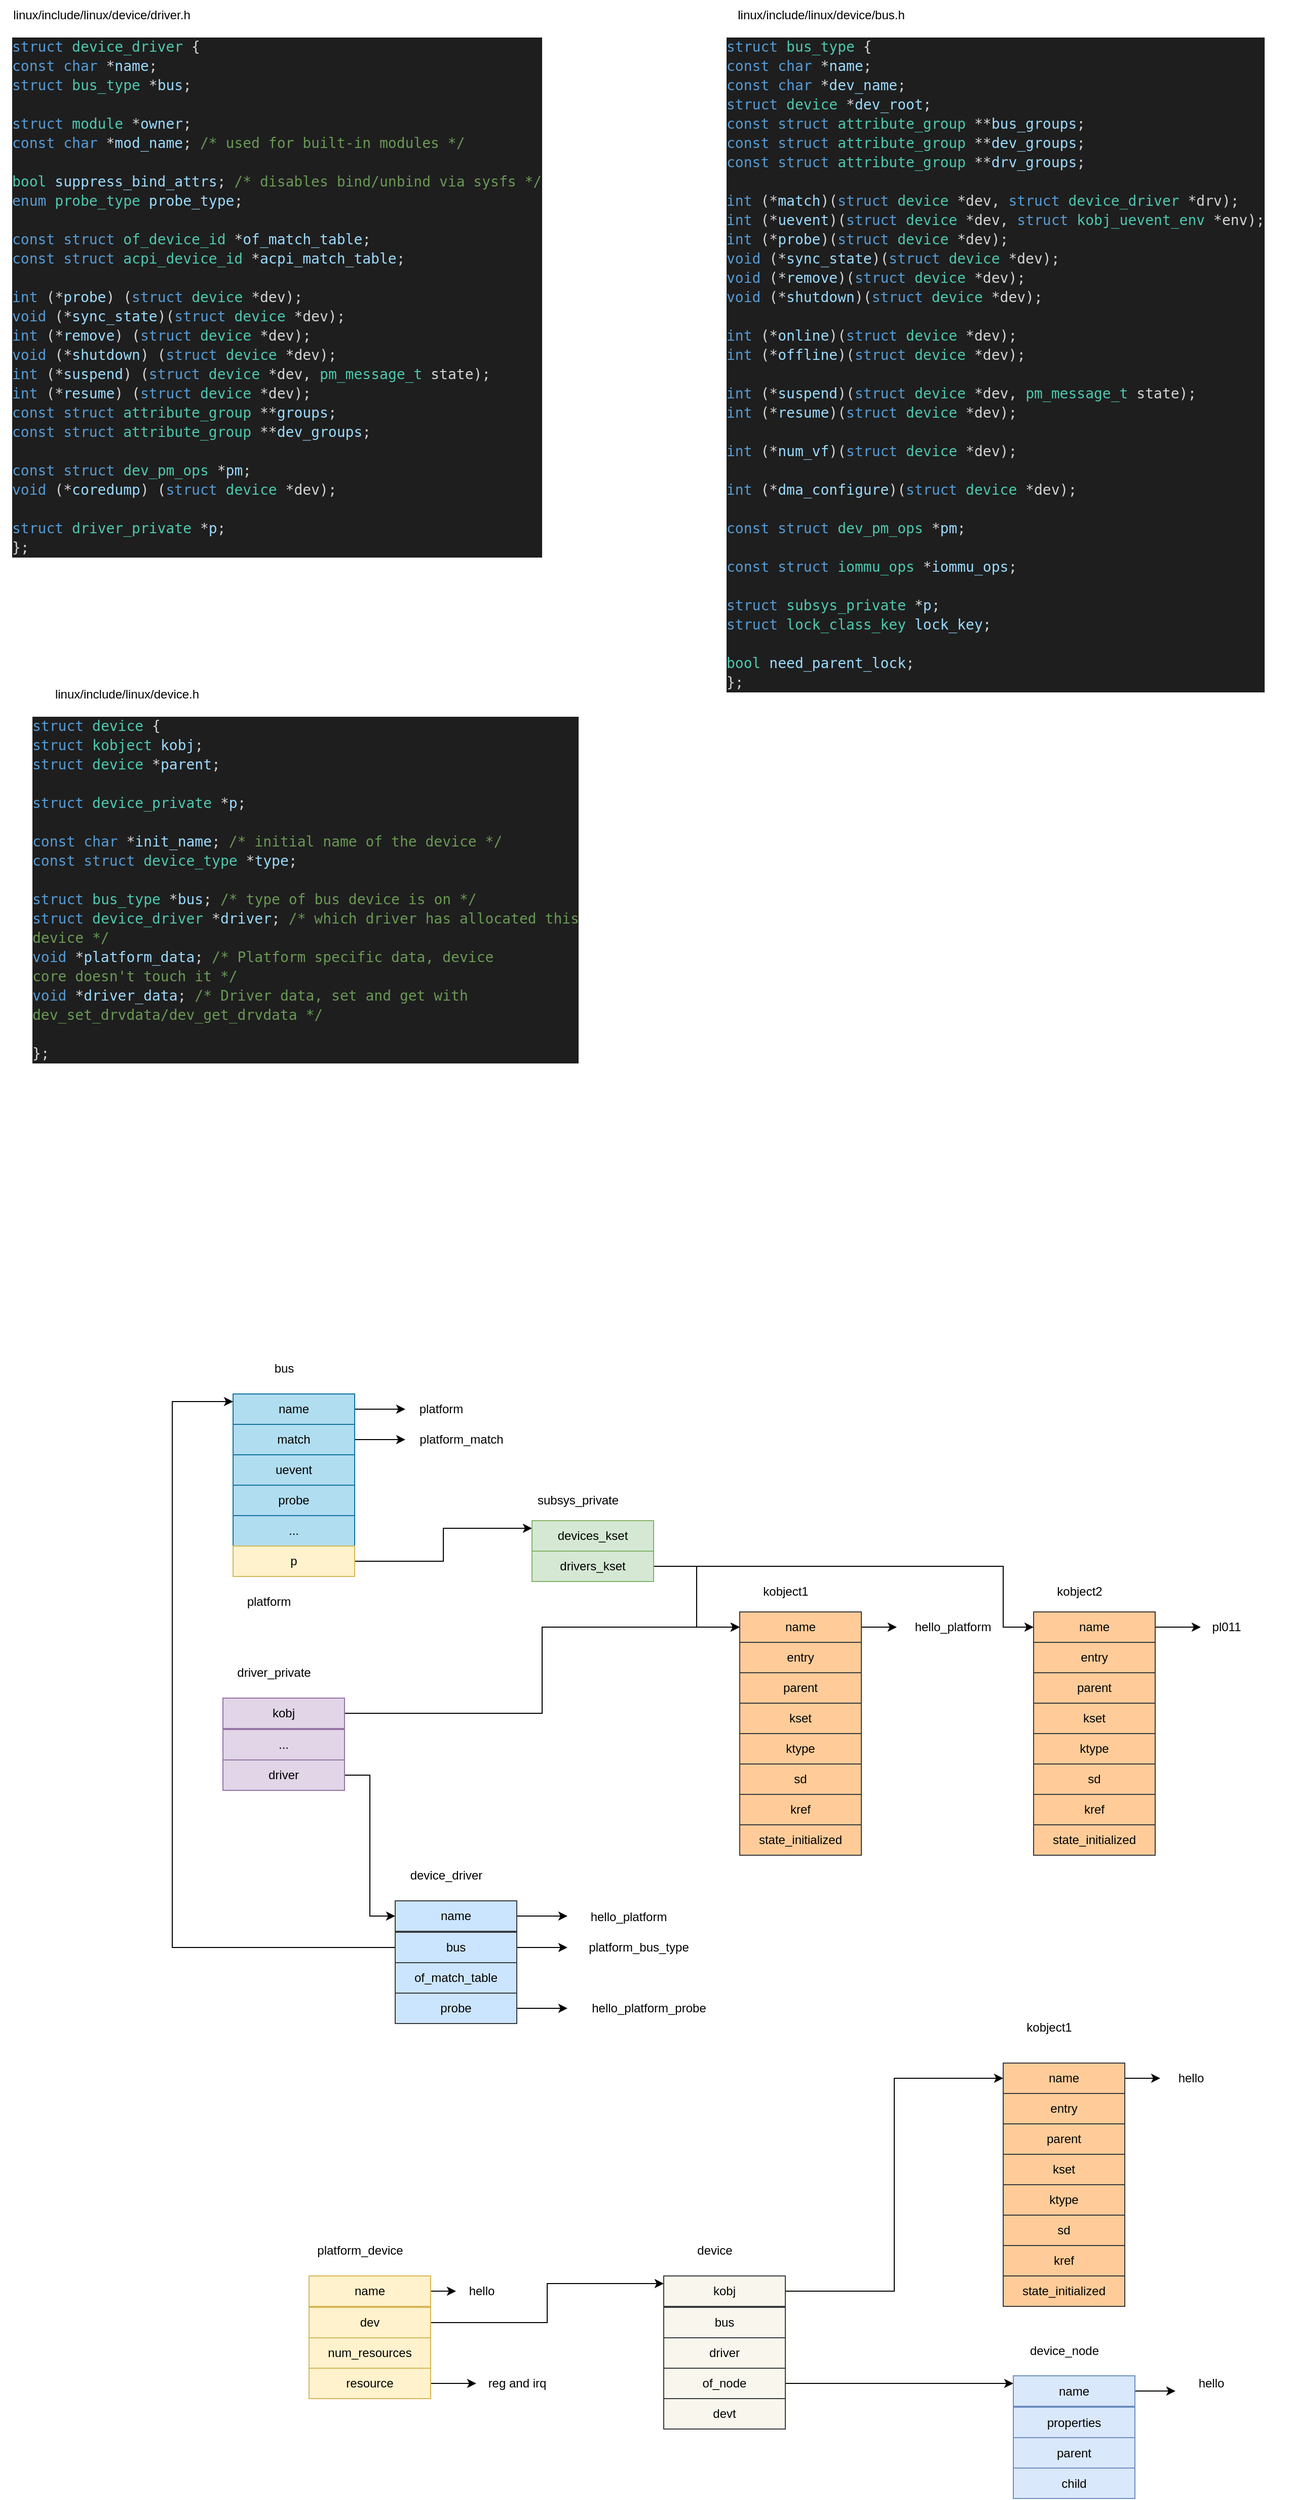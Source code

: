 <mxfile version="20.2.8" type="github">
  <diagram id="d7NLYTCu-5qukCgbCJom" name="device-driver">
    <mxGraphModel dx="1350" dy="712" grid="1" gridSize="10" guides="1" tooltips="1" connect="1" arrows="1" fold="1" page="1" pageScale="1" pageWidth="850" pageHeight="1100" math="0" shadow="0">
      <root>
        <mxCell id="0" />
        <mxCell id="1" parent="0" />
        <mxCell id="vHzV1v6CMu6WBuoKaThm-1" value="linux/include/linux/device/driver.h" style="text;html=1;align=center;verticalAlign=middle;resizable=0;points=[];autosize=1;strokeColor=none;fillColor=none;" vertex="1" parent="1">
          <mxGeometry x="20" y="135" width="200" height="30" as="geometry" />
        </mxCell>
        <mxCell id="vHzV1v6CMu6WBuoKaThm-2" value="&lt;div style=&quot;color: rgb(212, 212, 212); background-color: rgb(30, 30, 30); font-family: &amp;quot;Droid Sans Mono&amp;quot;, &amp;quot;monospace&amp;quot;, monospace; font-weight: normal; font-size: 14px; line-height: 19px;&quot;&gt;&lt;div&gt;&lt;span style=&quot;color: #569cd6;&quot;&gt;struct&lt;/span&gt;&lt;span style=&quot;color: #d4d4d4;&quot;&gt; &lt;/span&gt;&lt;span style=&quot;color: #4ec9b0;&quot;&gt;device_driver&lt;/span&gt;&lt;span style=&quot;color: #d4d4d4;&quot;&gt; {&lt;/span&gt;&lt;/div&gt;&lt;div&gt;&lt;span style=&quot;color: #d4d4d4;&quot;&gt;    &lt;/span&gt;&lt;span style=&quot;color: #569cd6;&quot;&gt;const&lt;/span&gt;&lt;span style=&quot;color: #d4d4d4;&quot;&gt; &lt;/span&gt;&lt;span style=&quot;color: #569cd6;&quot;&gt;char&lt;/span&gt;&lt;span style=&quot;color: #d4d4d4;&quot;&gt;      *&lt;/span&gt;&lt;span style=&quot;color: #9cdcfe;&quot;&gt;name&lt;/span&gt;&lt;span style=&quot;color: #d4d4d4;&quot;&gt;;&lt;/span&gt;&lt;/div&gt;&lt;div&gt;&lt;span style=&quot;color: #d4d4d4;&quot;&gt;    &lt;/span&gt;&lt;span style=&quot;color: #569cd6;&quot;&gt;struct&lt;/span&gt;&lt;span style=&quot;color: #d4d4d4;&quot;&gt; &lt;/span&gt;&lt;span style=&quot;color: #4ec9b0;&quot;&gt;bus_type&lt;/span&gt;&lt;span style=&quot;color: #d4d4d4;&quot;&gt;     *&lt;/span&gt;&lt;span style=&quot;color: #9cdcfe;&quot;&gt;bus&lt;/span&gt;&lt;span style=&quot;color: #d4d4d4;&quot;&gt;;&lt;/span&gt;&lt;/div&gt;&lt;br&gt;&lt;div&gt;&lt;span style=&quot;color: #d4d4d4;&quot;&gt;    &lt;/span&gt;&lt;span style=&quot;color: #569cd6;&quot;&gt;struct&lt;/span&gt;&lt;span style=&quot;color: #d4d4d4;&quot;&gt; &lt;/span&gt;&lt;span style=&quot;color: #4ec9b0;&quot;&gt;module&lt;/span&gt;&lt;span style=&quot;color: #d4d4d4;&quot;&gt;       *&lt;/span&gt;&lt;span style=&quot;color: #9cdcfe;&quot;&gt;owner&lt;/span&gt;&lt;span style=&quot;color: #d4d4d4;&quot;&gt;;&lt;/span&gt;&lt;/div&gt;&lt;div&gt;&lt;span style=&quot;color: #d4d4d4;&quot;&gt;    &lt;/span&gt;&lt;span style=&quot;color: #569cd6;&quot;&gt;const&lt;/span&gt;&lt;span style=&quot;color: #d4d4d4;&quot;&gt; &lt;/span&gt;&lt;span style=&quot;color: #569cd6;&quot;&gt;char&lt;/span&gt;&lt;span style=&quot;color: #d4d4d4;&quot;&gt;      *&lt;/span&gt;&lt;span style=&quot;color: #9cdcfe;&quot;&gt;mod_name&lt;/span&gt;&lt;span style=&quot;color: #d4d4d4;&quot;&gt;;&lt;/span&gt;&lt;span style=&quot;color: #6a9955;&quot;&gt;  /* used for built-in modules */&lt;/span&gt;&lt;/div&gt;&lt;br&gt;&lt;div&gt;&lt;span style=&quot;color: #d4d4d4;&quot;&gt;    &lt;/span&gt;&lt;span style=&quot;color: #4ec9b0;&quot;&gt;bool&lt;/span&gt;&lt;span style=&quot;color: #d4d4d4;&quot;&gt; &lt;/span&gt;&lt;span style=&quot;color: #9cdcfe;&quot;&gt;suppress_bind_attrs&lt;/span&gt;&lt;span style=&quot;color: #d4d4d4;&quot;&gt;;&lt;/span&gt;&lt;span style=&quot;color: #6a9955;&quot;&gt;   /* disables bind/unbind via sysfs */&lt;/span&gt;&lt;/div&gt;&lt;div&gt;&lt;span style=&quot;color: #d4d4d4;&quot;&gt;    &lt;/span&gt;&lt;span style=&quot;color: #569cd6;&quot;&gt;enum&lt;/span&gt;&lt;span style=&quot;color: #d4d4d4;&quot;&gt; &lt;/span&gt;&lt;span style=&quot;color: #4ec9b0;&quot;&gt;probe_type&lt;/span&gt;&lt;span style=&quot;color: #d4d4d4;&quot;&gt; &lt;/span&gt;&lt;span style=&quot;color: #9cdcfe;&quot;&gt;probe_type&lt;/span&gt;&lt;span style=&quot;color: #d4d4d4;&quot;&gt;;&lt;/span&gt;&lt;/div&gt;&lt;br&gt;&lt;div&gt;&lt;span style=&quot;color: #d4d4d4;&quot;&gt;    &lt;/span&gt;&lt;span style=&quot;color: #569cd6;&quot;&gt;const&lt;/span&gt;&lt;span style=&quot;color: #d4d4d4;&quot;&gt; &lt;/span&gt;&lt;span style=&quot;color: #569cd6;&quot;&gt;struct&lt;/span&gt;&lt;span style=&quot;color: #d4d4d4;&quot;&gt; &lt;/span&gt;&lt;span style=&quot;color: #4ec9b0;&quot;&gt;of_device_id&lt;/span&gt;&lt;span style=&quot;color: #d4d4d4;&quot;&gt;   *&lt;/span&gt;&lt;span style=&quot;color: #9cdcfe;&quot;&gt;of_match_table&lt;/span&gt;&lt;span style=&quot;color: #d4d4d4;&quot;&gt;;&lt;/span&gt;&lt;/div&gt;&lt;div&gt;&lt;span style=&quot;color: #d4d4d4;&quot;&gt;    &lt;/span&gt;&lt;span style=&quot;color: #569cd6;&quot;&gt;const&lt;/span&gt;&lt;span style=&quot;color: #d4d4d4;&quot;&gt; &lt;/span&gt;&lt;span style=&quot;color: #569cd6;&quot;&gt;struct&lt;/span&gt;&lt;span style=&quot;color: #d4d4d4;&quot;&gt; &lt;/span&gt;&lt;span style=&quot;color: #4ec9b0;&quot;&gt;acpi_device_id&lt;/span&gt;&lt;span style=&quot;color: #d4d4d4;&quot;&gt; *&lt;/span&gt;&lt;span style=&quot;color: #9cdcfe;&quot;&gt;acpi_match_table&lt;/span&gt;&lt;span style=&quot;color: #d4d4d4;&quot;&gt;;&lt;/span&gt;&lt;/div&gt;&lt;br&gt;&lt;div&gt;&lt;span style=&quot;color: #d4d4d4;&quot;&gt;    &lt;/span&gt;&lt;span style=&quot;color: #569cd6;&quot;&gt;int&lt;/span&gt;&lt;span style=&quot;color: #d4d4d4;&quot;&gt; (*&lt;/span&gt;&lt;span style=&quot;color: #9cdcfe;&quot;&gt;probe&lt;/span&gt;&lt;span style=&quot;color: #d4d4d4;&quot;&gt;) (&lt;/span&gt;&lt;span style=&quot;color: #569cd6;&quot;&gt;struct&lt;/span&gt;&lt;span style=&quot;color: #d4d4d4;&quot;&gt; &lt;/span&gt;&lt;span style=&quot;color: #4ec9b0;&quot;&gt;device&lt;/span&gt;&lt;span style=&quot;color: #d4d4d4;&quot;&gt; *dev);&lt;/span&gt;&lt;/div&gt;&lt;div&gt;&lt;span style=&quot;color: #d4d4d4;&quot;&gt;    &lt;/span&gt;&lt;span style=&quot;color: #569cd6;&quot;&gt;void&lt;/span&gt;&lt;span style=&quot;color: #d4d4d4;&quot;&gt; (*&lt;/span&gt;&lt;span style=&quot;color: #9cdcfe;&quot;&gt;sync_state&lt;/span&gt;&lt;span style=&quot;color: #d4d4d4;&quot;&gt;)(&lt;/span&gt;&lt;span style=&quot;color: #569cd6;&quot;&gt;struct&lt;/span&gt;&lt;span style=&quot;color: #d4d4d4;&quot;&gt; &lt;/span&gt;&lt;span style=&quot;color: #4ec9b0;&quot;&gt;device&lt;/span&gt;&lt;span style=&quot;color: #d4d4d4;&quot;&gt; *dev);&lt;/span&gt;&lt;/div&gt;&lt;div&gt;&lt;span style=&quot;color: #d4d4d4;&quot;&gt;    &lt;/span&gt;&lt;span style=&quot;color: #569cd6;&quot;&gt;int&lt;/span&gt;&lt;span style=&quot;color: #d4d4d4;&quot;&gt; (*&lt;/span&gt;&lt;span style=&quot;color: #9cdcfe;&quot;&gt;remove&lt;/span&gt;&lt;span style=&quot;color: #d4d4d4;&quot;&gt;) (&lt;/span&gt;&lt;span style=&quot;color: #569cd6;&quot;&gt;struct&lt;/span&gt;&lt;span style=&quot;color: #d4d4d4;&quot;&gt; &lt;/span&gt;&lt;span style=&quot;color: #4ec9b0;&quot;&gt;device&lt;/span&gt;&lt;span style=&quot;color: #d4d4d4;&quot;&gt; *dev);&lt;/span&gt;&lt;/div&gt;&lt;div&gt;&lt;span style=&quot;color: #d4d4d4;&quot;&gt;    &lt;/span&gt;&lt;span style=&quot;color: #569cd6;&quot;&gt;void&lt;/span&gt;&lt;span style=&quot;color: #d4d4d4;&quot;&gt; (*&lt;/span&gt;&lt;span style=&quot;color: #9cdcfe;&quot;&gt;shutdown&lt;/span&gt;&lt;span style=&quot;color: #d4d4d4;&quot;&gt;) (&lt;/span&gt;&lt;span style=&quot;color: #569cd6;&quot;&gt;struct&lt;/span&gt;&lt;span style=&quot;color: #d4d4d4;&quot;&gt; &lt;/span&gt;&lt;span style=&quot;color: #4ec9b0;&quot;&gt;device&lt;/span&gt;&lt;span style=&quot;color: #d4d4d4;&quot;&gt; *dev);&lt;/span&gt;&lt;/div&gt;&lt;div&gt;&lt;span style=&quot;color: #d4d4d4;&quot;&gt;    &lt;/span&gt;&lt;span style=&quot;color: #569cd6;&quot;&gt;int&lt;/span&gt;&lt;span style=&quot;color: #d4d4d4;&quot;&gt; (*&lt;/span&gt;&lt;span style=&quot;color: #9cdcfe;&quot;&gt;suspend&lt;/span&gt;&lt;span style=&quot;color: #d4d4d4;&quot;&gt;) (&lt;/span&gt;&lt;span style=&quot;color: #569cd6;&quot;&gt;struct&lt;/span&gt;&lt;span style=&quot;color: #d4d4d4;&quot;&gt; &lt;/span&gt;&lt;span style=&quot;color: #4ec9b0;&quot;&gt;device&lt;/span&gt;&lt;span style=&quot;color: #d4d4d4;&quot;&gt; *dev, &lt;/span&gt;&lt;span style=&quot;color: #4ec9b0;&quot;&gt;pm_message_t&lt;/span&gt;&lt;span style=&quot;color: #d4d4d4;&quot;&gt; state);&lt;/span&gt;&lt;/div&gt;&lt;div&gt;&lt;span style=&quot;color: #d4d4d4;&quot;&gt;    &lt;/span&gt;&lt;span style=&quot;color: #569cd6;&quot;&gt;int&lt;/span&gt;&lt;span style=&quot;color: #d4d4d4;&quot;&gt; (*&lt;/span&gt;&lt;span style=&quot;color: #9cdcfe;&quot;&gt;resume&lt;/span&gt;&lt;span style=&quot;color: #d4d4d4;&quot;&gt;) (&lt;/span&gt;&lt;span style=&quot;color: #569cd6;&quot;&gt;struct&lt;/span&gt;&lt;span style=&quot;color: #d4d4d4;&quot;&gt; &lt;/span&gt;&lt;span style=&quot;color: #4ec9b0;&quot;&gt;device&lt;/span&gt;&lt;span style=&quot;color: #d4d4d4;&quot;&gt; *dev);&lt;/span&gt;&lt;/div&gt;&lt;div&gt;&lt;span style=&quot;color: #d4d4d4;&quot;&gt;    &lt;/span&gt;&lt;span style=&quot;color: #569cd6;&quot;&gt;const&lt;/span&gt;&lt;span style=&quot;color: #d4d4d4;&quot;&gt; &lt;/span&gt;&lt;span style=&quot;color: #569cd6;&quot;&gt;struct&lt;/span&gt;&lt;span style=&quot;color: #d4d4d4;&quot;&gt; &lt;/span&gt;&lt;span style=&quot;color: #4ec9b0;&quot;&gt;attribute_group&lt;/span&gt;&lt;span style=&quot;color: #d4d4d4;&quot;&gt; **&lt;/span&gt;&lt;span style=&quot;color: #9cdcfe;&quot;&gt;groups&lt;/span&gt;&lt;span style=&quot;color: #d4d4d4;&quot;&gt;;&lt;/span&gt;&lt;/div&gt;&lt;div&gt;&lt;span style=&quot;color: #d4d4d4;&quot;&gt;    &lt;/span&gt;&lt;span style=&quot;color: #569cd6;&quot;&gt;const&lt;/span&gt;&lt;span style=&quot;color: #d4d4d4;&quot;&gt; &lt;/span&gt;&lt;span style=&quot;color: #569cd6;&quot;&gt;struct&lt;/span&gt;&lt;span style=&quot;color: #d4d4d4;&quot;&gt; &lt;/span&gt;&lt;span style=&quot;color: #4ec9b0;&quot;&gt;attribute_group&lt;/span&gt;&lt;span style=&quot;color: #d4d4d4;&quot;&gt; **&lt;/span&gt;&lt;span style=&quot;color: #9cdcfe;&quot;&gt;dev_groups&lt;/span&gt;&lt;span style=&quot;color: #d4d4d4;&quot;&gt;;&lt;/span&gt;&lt;/div&gt;&lt;br&gt;&lt;div&gt;&lt;span style=&quot;color: #d4d4d4;&quot;&gt;    &lt;/span&gt;&lt;span style=&quot;color: #569cd6;&quot;&gt;const&lt;/span&gt;&lt;span style=&quot;color: #d4d4d4;&quot;&gt; &lt;/span&gt;&lt;span style=&quot;color: #569cd6;&quot;&gt;struct&lt;/span&gt;&lt;span style=&quot;color: #d4d4d4;&quot;&gt; &lt;/span&gt;&lt;span style=&quot;color: #4ec9b0;&quot;&gt;dev_pm_ops&lt;/span&gt;&lt;span style=&quot;color: #d4d4d4;&quot;&gt; *&lt;/span&gt;&lt;span style=&quot;color: #9cdcfe;&quot;&gt;pm&lt;/span&gt;&lt;span style=&quot;color: #d4d4d4;&quot;&gt;;&lt;/span&gt;&lt;/div&gt;&lt;div&gt;&lt;span style=&quot;color: #d4d4d4;&quot;&gt;    &lt;/span&gt;&lt;span style=&quot;color: #569cd6;&quot;&gt;void&lt;/span&gt;&lt;span style=&quot;color: #d4d4d4;&quot;&gt; (*&lt;/span&gt;&lt;span style=&quot;color: #9cdcfe;&quot;&gt;coredump&lt;/span&gt;&lt;span style=&quot;color: #d4d4d4;&quot;&gt;) (&lt;/span&gt;&lt;span style=&quot;color: #569cd6;&quot;&gt;struct&lt;/span&gt;&lt;span style=&quot;color: #d4d4d4;&quot;&gt; &lt;/span&gt;&lt;span style=&quot;color: #4ec9b0;&quot;&gt;device&lt;/span&gt;&lt;span style=&quot;color: #d4d4d4;&quot;&gt; *dev);&lt;/span&gt;&lt;/div&gt;&lt;br&gt;&lt;div&gt;&lt;span style=&quot;color: #d4d4d4;&quot;&gt;    &lt;/span&gt;&lt;span style=&quot;color: #569cd6;&quot;&gt;struct&lt;/span&gt;&lt;span style=&quot;color: #d4d4d4;&quot;&gt; &lt;/span&gt;&lt;span style=&quot;color: #4ec9b0;&quot;&gt;driver_private&lt;/span&gt;&lt;span style=&quot;color: #d4d4d4;&quot;&gt; *&lt;/span&gt;&lt;span style=&quot;color: #9cdcfe;&quot;&gt;p&lt;/span&gt;&lt;span style=&quot;color: #d4d4d4;&quot;&gt;;&lt;/span&gt;&lt;/div&gt;&lt;div&gt;&lt;span style=&quot;color: #d4d4d4;&quot;&gt;};&lt;/span&gt;&lt;/div&gt;&lt;/div&gt;" style="text;whiteSpace=wrap;html=1;" vertex="1" parent="1">
          <mxGeometry x="30" y="165" width="560" height="560" as="geometry" />
        </mxCell>
        <mxCell id="vHzV1v6CMu6WBuoKaThm-3" value="linux/include/linux/device/bus.h" style="text;html=1;align=center;verticalAlign=middle;resizable=0;points=[];autosize=1;strokeColor=none;fillColor=none;" vertex="1" parent="1">
          <mxGeometry x="735" y="135" width="190" height="30" as="geometry" />
        </mxCell>
        <mxCell id="vHzV1v6CMu6WBuoKaThm-4" value="&lt;div style=&quot;color: rgb(212, 212, 212); background-color: rgb(30, 30, 30); font-family: &amp;quot;Droid Sans Mono&amp;quot;, &amp;quot;monospace&amp;quot;, monospace; font-weight: normal; font-size: 14px; line-height: 19px;&quot;&gt;&lt;div&gt;&lt;span style=&quot;color: #569cd6;&quot;&gt;struct&lt;/span&gt;&lt;span style=&quot;color: #d4d4d4;&quot;&gt; &lt;/span&gt;&lt;span style=&quot;color: #4ec9b0;&quot;&gt;bus_type&lt;/span&gt;&lt;span style=&quot;color: #d4d4d4;&quot;&gt; {&lt;/span&gt;&lt;/div&gt;&lt;div&gt;&lt;span style=&quot;color: #d4d4d4;&quot;&gt;    &lt;/span&gt;&lt;span style=&quot;color: #569cd6;&quot;&gt;const&lt;/span&gt;&lt;span style=&quot;color: #d4d4d4;&quot;&gt; &lt;/span&gt;&lt;span style=&quot;color: #569cd6;&quot;&gt;char&lt;/span&gt;&lt;span style=&quot;color: #d4d4d4;&quot;&gt;      *&lt;/span&gt;&lt;span style=&quot;color: #9cdcfe;&quot;&gt;name&lt;/span&gt;&lt;span style=&quot;color: #d4d4d4;&quot;&gt;;&lt;/span&gt;&lt;/div&gt;&lt;div&gt;&lt;span style=&quot;color: #d4d4d4;&quot;&gt;    &lt;/span&gt;&lt;span style=&quot;color: #569cd6;&quot;&gt;const&lt;/span&gt;&lt;span style=&quot;color: #d4d4d4;&quot;&gt; &lt;/span&gt;&lt;span style=&quot;color: #569cd6;&quot;&gt;char&lt;/span&gt;&lt;span style=&quot;color: #d4d4d4;&quot;&gt;      *&lt;/span&gt;&lt;span style=&quot;color: #9cdcfe;&quot;&gt;dev_name&lt;/span&gt;&lt;span style=&quot;color: #d4d4d4;&quot;&gt;;&lt;/span&gt;&lt;/div&gt;&lt;div&gt;&lt;span style=&quot;color: #d4d4d4;&quot;&gt;    &lt;/span&gt;&lt;span style=&quot;color: #569cd6;&quot;&gt;struct&lt;/span&gt;&lt;span style=&quot;color: #d4d4d4;&quot;&gt; &lt;/span&gt;&lt;span style=&quot;color: #4ec9b0;&quot;&gt;device&lt;/span&gt;&lt;span style=&quot;color: #d4d4d4;&quot;&gt;       *&lt;/span&gt;&lt;span style=&quot;color: #9cdcfe;&quot;&gt;dev_root&lt;/span&gt;&lt;span style=&quot;color: #d4d4d4;&quot;&gt;;&lt;/span&gt;&lt;/div&gt;&lt;div&gt;&lt;span style=&quot;color: #d4d4d4;&quot;&gt;    &lt;/span&gt;&lt;span style=&quot;color: #569cd6;&quot;&gt;const&lt;/span&gt;&lt;span style=&quot;color: #d4d4d4;&quot;&gt; &lt;/span&gt;&lt;span style=&quot;color: #569cd6;&quot;&gt;struct&lt;/span&gt;&lt;span style=&quot;color: #d4d4d4;&quot;&gt; &lt;/span&gt;&lt;span style=&quot;color: #4ec9b0;&quot;&gt;attribute_group&lt;/span&gt;&lt;span style=&quot;color: #d4d4d4;&quot;&gt; **&lt;/span&gt;&lt;span style=&quot;color: #9cdcfe;&quot;&gt;bus_groups&lt;/span&gt;&lt;span style=&quot;color: #d4d4d4;&quot;&gt;;&lt;/span&gt;&lt;/div&gt;&lt;div&gt;&lt;span style=&quot;color: #d4d4d4;&quot;&gt;    &lt;/span&gt;&lt;span style=&quot;color: #569cd6;&quot;&gt;const&lt;/span&gt;&lt;span style=&quot;color: #d4d4d4;&quot;&gt; &lt;/span&gt;&lt;span style=&quot;color: #569cd6;&quot;&gt;struct&lt;/span&gt;&lt;span style=&quot;color: #d4d4d4;&quot;&gt; &lt;/span&gt;&lt;span style=&quot;color: #4ec9b0;&quot;&gt;attribute_group&lt;/span&gt;&lt;span style=&quot;color: #d4d4d4;&quot;&gt; **&lt;/span&gt;&lt;span style=&quot;color: #9cdcfe;&quot;&gt;dev_groups&lt;/span&gt;&lt;span style=&quot;color: #d4d4d4;&quot;&gt;;&lt;/span&gt;&lt;/div&gt;&lt;div&gt;&lt;span style=&quot;color: #d4d4d4;&quot;&gt;    &lt;/span&gt;&lt;span style=&quot;color: #569cd6;&quot;&gt;const&lt;/span&gt;&lt;span style=&quot;color: #d4d4d4;&quot;&gt; &lt;/span&gt;&lt;span style=&quot;color: #569cd6;&quot;&gt;struct&lt;/span&gt;&lt;span style=&quot;color: #d4d4d4;&quot;&gt; &lt;/span&gt;&lt;span style=&quot;color: #4ec9b0;&quot;&gt;attribute_group&lt;/span&gt;&lt;span style=&quot;color: #d4d4d4;&quot;&gt; **&lt;/span&gt;&lt;span style=&quot;color: #9cdcfe;&quot;&gt;drv_groups&lt;/span&gt;&lt;span style=&quot;color: #d4d4d4;&quot;&gt;;&lt;/span&gt;&lt;/div&gt;&lt;br&gt;&lt;div&gt;&lt;span style=&quot;color: #d4d4d4;&quot;&gt;    &lt;/span&gt;&lt;span style=&quot;color: #569cd6;&quot;&gt;int&lt;/span&gt;&lt;span style=&quot;color: #d4d4d4;&quot;&gt; (*&lt;/span&gt;&lt;span style=&quot;color: #9cdcfe;&quot;&gt;match&lt;/span&gt;&lt;span style=&quot;color: #d4d4d4;&quot;&gt;)(&lt;/span&gt;&lt;span style=&quot;color: #569cd6;&quot;&gt;struct&lt;/span&gt;&lt;span style=&quot;color: #d4d4d4;&quot;&gt; &lt;/span&gt;&lt;span style=&quot;color: #4ec9b0;&quot;&gt;device&lt;/span&gt;&lt;span style=&quot;color: #d4d4d4;&quot;&gt; *dev, &lt;/span&gt;&lt;span style=&quot;color: #569cd6;&quot;&gt;struct&lt;/span&gt;&lt;span style=&quot;color: #d4d4d4;&quot;&gt; &lt;/span&gt;&lt;span style=&quot;color: #4ec9b0;&quot;&gt;device_driver&lt;/span&gt;&lt;span style=&quot;color: #d4d4d4;&quot;&gt; *drv);&lt;/span&gt;&lt;/div&gt;&lt;div&gt;&lt;span style=&quot;color: #d4d4d4;&quot;&gt;    &lt;/span&gt;&lt;span style=&quot;color: #569cd6;&quot;&gt;int&lt;/span&gt;&lt;span style=&quot;color: #d4d4d4;&quot;&gt; (*&lt;/span&gt;&lt;span style=&quot;color: #9cdcfe;&quot;&gt;uevent&lt;/span&gt;&lt;span style=&quot;color: #d4d4d4;&quot;&gt;)(&lt;/span&gt;&lt;span style=&quot;color: #569cd6;&quot;&gt;struct&lt;/span&gt;&lt;span style=&quot;color: #d4d4d4;&quot;&gt; &lt;/span&gt;&lt;span style=&quot;color: #4ec9b0;&quot;&gt;device&lt;/span&gt;&lt;span style=&quot;color: #d4d4d4;&quot;&gt; *dev, &lt;/span&gt;&lt;span style=&quot;color: #569cd6;&quot;&gt;struct&lt;/span&gt;&lt;span style=&quot;color: #d4d4d4;&quot;&gt; &lt;/span&gt;&lt;span style=&quot;color: #4ec9b0;&quot;&gt;kobj_uevent_env&lt;/span&gt;&lt;span style=&quot;color: #d4d4d4;&quot;&gt; *env);&lt;/span&gt;&lt;/div&gt;&lt;div&gt;&lt;span style=&quot;color: #d4d4d4;&quot;&gt;    &lt;/span&gt;&lt;span style=&quot;color: #569cd6;&quot;&gt;int&lt;/span&gt;&lt;span style=&quot;color: #d4d4d4;&quot;&gt; (*&lt;/span&gt;&lt;span style=&quot;color: #9cdcfe;&quot;&gt;probe&lt;/span&gt;&lt;span style=&quot;color: #d4d4d4;&quot;&gt;)(&lt;/span&gt;&lt;span style=&quot;color: #569cd6;&quot;&gt;struct&lt;/span&gt;&lt;span style=&quot;color: #d4d4d4;&quot;&gt; &lt;/span&gt;&lt;span style=&quot;color: #4ec9b0;&quot;&gt;device&lt;/span&gt;&lt;span style=&quot;color: #d4d4d4;&quot;&gt; *dev);&lt;/span&gt;&lt;/div&gt;&lt;div&gt;&lt;span style=&quot;color: #d4d4d4;&quot;&gt;    &lt;/span&gt;&lt;span style=&quot;color: #569cd6;&quot;&gt;void&lt;/span&gt;&lt;span style=&quot;color: #d4d4d4;&quot;&gt; (*&lt;/span&gt;&lt;span style=&quot;color: #9cdcfe;&quot;&gt;sync_state&lt;/span&gt;&lt;span style=&quot;color: #d4d4d4;&quot;&gt;)(&lt;/span&gt;&lt;span style=&quot;color: #569cd6;&quot;&gt;struct&lt;/span&gt;&lt;span style=&quot;color: #d4d4d4;&quot;&gt; &lt;/span&gt;&lt;span style=&quot;color: #4ec9b0;&quot;&gt;device&lt;/span&gt;&lt;span style=&quot;color: #d4d4d4;&quot;&gt; *dev);&lt;/span&gt;&lt;/div&gt;&lt;div&gt;&lt;span style=&quot;color: #d4d4d4;&quot;&gt;    &lt;/span&gt;&lt;span style=&quot;color: #569cd6;&quot;&gt;void&lt;/span&gt;&lt;span style=&quot;color: #d4d4d4;&quot;&gt; (*&lt;/span&gt;&lt;span style=&quot;color: #9cdcfe;&quot;&gt;remove&lt;/span&gt;&lt;span style=&quot;color: #d4d4d4;&quot;&gt;)(&lt;/span&gt;&lt;span style=&quot;color: #569cd6;&quot;&gt;struct&lt;/span&gt;&lt;span style=&quot;color: #d4d4d4;&quot;&gt; &lt;/span&gt;&lt;span style=&quot;color: #4ec9b0;&quot;&gt;device&lt;/span&gt;&lt;span style=&quot;color: #d4d4d4;&quot;&gt; *dev);&lt;/span&gt;&lt;/div&gt;&lt;div&gt;&lt;span style=&quot;color: #d4d4d4;&quot;&gt;    &lt;/span&gt;&lt;span style=&quot;color: #569cd6;&quot;&gt;void&lt;/span&gt;&lt;span style=&quot;color: #d4d4d4;&quot;&gt; (*&lt;/span&gt;&lt;span style=&quot;color: #9cdcfe;&quot;&gt;shutdown&lt;/span&gt;&lt;span style=&quot;color: #d4d4d4;&quot;&gt;)(&lt;/span&gt;&lt;span style=&quot;color: #569cd6;&quot;&gt;struct&lt;/span&gt;&lt;span style=&quot;color: #d4d4d4;&quot;&gt; &lt;/span&gt;&lt;span style=&quot;color: #4ec9b0;&quot;&gt;device&lt;/span&gt;&lt;span style=&quot;color: #d4d4d4;&quot;&gt; *dev);&lt;/span&gt;&lt;/div&gt;&lt;br&gt;&lt;div&gt;&lt;span style=&quot;color: #d4d4d4;&quot;&gt;    &lt;/span&gt;&lt;span style=&quot;color: #569cd6;&quot;&gt;int&lt;/span&gt;&lt;span style=&quot;color: #d4d4d4;&quot;&gt; (*&lt;/span&gt;&lt;span style=&quot;color: #9cdcfe;&quot;&gt;online&lt;/span&gt;&lt;span style=&quot;color: #d4d4d4;&quot;&gt;)(&lt;/span&gt;&lt;span style=&quot;color: #569cd6;&quot;&gt;struct&lt;/span&gt;&lt;span style=&quot;color: #d4d4d4;&quot;&gt; &lt;/span&gt;&lt;span style=&quot;color: #4ec9b0;&quot;&gt;device&lt;/span&gt;&lt;span style=&quot;color: #d4d4d4;&quot;&gt; *dev);&lt;/span&gt;&lt;/div&gt;&lt;div&gt;&lt;span style=&quot;color: #d4d4d4;&quot;&gt;    &lt;/span&gt;&lt;span style=&quot;color: #569cd6;&quot;&gt;int&lt;/span&gt;&lt;span style=&quot;color: #d4d4d4;&quot;&gt; (*&lt;/span&gt;&lt;span style=&quot;color: #9cdcfe;&quot;&gt;offline&lt;/span&gt;&lt;span style=&quot;color: #d4d4d4;&quot;&gt;)(&lt;/span&gt;&lt;span style=&quot;color: #569cd6;&quot;&gt;struct&lt;/span&gt;&lt;span style=&quot;color: #d4d4d4;&quot;&gt; &lt;/span&gt;&lt;span style=&quot;color: #4ec9b0;&quot;&gt;device&lt;/span&gt;&lt;span style=&quot;color: #d4d4d4;&quot;&gt; *dev);&lt;/span&gt;&lt;/div&gt;&lt;br&gt;&lt;div&gt;&lt;span style=&quot;color: #d4d4d4;&quot;&gt;    &lt;/span&gt;&lt;span style=&quot;color: #569cd6;&quot;&gt;int&lt;/span&gt;&lt;span style=&quot;color: #d4d4d4;&quot;&gt; (*&lt;/span&gt;&lt;span style=&quot;color: #9cdcfe;&quot;&gt;suspend&lt;/span&gt;&lt;span style=&quot;color: #d4d4d4;&quot;&gt;)(&lt;/span&gt;&lt;span style=&quot;color: #569cd6;&quot;&gt;struct&lt;/span&gt;&lt;span style=&quot;color: #d4d4d4;&quot;&gt; &lt;/span&gt;&lt;span style=&quot;color: #4ec9b0;&quot;&gt;device&lt;/span&gt;&lt;span style=&quot;color: #d4d4d4;&quot;&gt; *dev, &lt;/span&gt;&lt;span style=&quot;color: #4ec9b0;&quot;&gt;pm_message_t&lt;/span&gt;&lt;span style=&quot;color: #d4d4d4;&quot;&gt; state);&lt;/span&gt;&lt;/div&gt;&lt;div&gt;&lt;span style=&quot;color: #d4d4d4;&quot;&gt;    &lt;/span&gt;&lt;span style=&quot;color: #569cd6;&quot;&gt;int&lt;/span&gt;&lt;span style=&quot;color: #d4d4d4;&quot;&gt; (*&lt;/span&gt;&lt;span style=&quot;color: #9cdcfe;&quot;&gt;resume&lt;/span&gt;&lt;span style=&quot;color: #d4d4d4;&quot;&gt;)(&lt;/span&gt;&lt;span style=&quot;color: #569cd6;&quot;&gt;struct&lt;/span&gt;&lt;span style=&quot;color: #d4d4d4;&quot;&gt; &lt;/span&gt;&lt;span style=&quot;color: #4ec9b0;&quot;&gt;device&lt;/span&gt;&lt;span style=&quot;color: #d4d4d4;&quot;&gt; *dev);&lt;/span&gt;&lt;/div&gt;&lt;br&gt;&lt;div&gt;&lt;span style=&quot;color: #d4d4d4;&quot;&gt;    &lt;/span&gt;&lt;span style=&quot;color: #569cd6;&quot;&gt;int&lt;/span&gt;&lt;span style=&quot;color: #d4d4d4;&quot;&gt; (*&lt;/span&gt;&lt;span style=&quot;color: #9cdcfe;&quot;&gt;num_vf&lt;/span&gt;&lt;span style=&quot;color: #d4d4d4;&quot;&gt;)(&lt;/span&gt;&lt;span style=&quot;color: #569cd6;&quot;&gt;struct&lt;/span&gt;&lt;span style=&quot;color: #d4d4d4;&quot;&gt; &lt;/span&gt;&lt;span style=&quot;color: #4ec9b0;&quot;&gt;device&lt;/span&gt;&lt;span style=&quot;color: #d4d4d4;&quot;&gt; *dev);&lt;/span&gt;&lt;/div&gt;&lt;br&gt;&lt;div&gt;&lt;span style=&quot;color: #d4d4d4;&quot;&gt;    &lt;/span&gt;&lt;span style=&quot;color: #569cd6;&quot;&gt;int&lt;/span&gt;&lt;span style=&quot;color: #d4d4d4;&quot;&gt; (*&lt;/span&gt;&lt;span style=&quot;color: #9cdcfe;&quot;&gt;dma_configure&lt;/span&gt;&lt;span style=&quot;color: #d4d4d4;&quot;&gt;)(&lt;/span&gt;&lt;span style=&quot;color: #569cd6;&quot;&gt;struct&lt;/span&gt;&lt;span style=&quot;color: #d4d4d4;&quot;&gt; &lt;/span&gt;&lt;span style=&quot;color: #4ec9b0;&quot;&gt;device&lt;/span&gt;&lt;span style=&quot;color: #d4d4d4;&quot;&gt; *dev);&lt;/span&gt;&lt;/div&gt;&lt;br&gt;&lt;div&gt;&lt;span style=&quot;color: #d4d4d4;&quot;&gt;    &lt;/span&gt;&lt;span style=&quot;color: #569cd6;&quot;&gt;const&lt;/span&gt;&lt;span style=&quot;color: #d4d4d4;&quot;&gt; &lt;/span&gt;&lt;span style=&quot;color: #569cd6;&quot;&gt;struct&lt;/span&gt;&lt;span style=&quot;color: #d4d4d4;&quot;&gt; &lt;/span&gt;&lt;span style=&quot;color: #4ec9b0;&quot;&gt;dev_pm_ops&lt;/span&gt;&lt;span style=&quot;color: #d4d4d4;&quot;&gt; *&lt;/span&gt;&lt;span style=&quot;color: #9cdcfe;&quot;&gt;pm&lt;/span&gt;&lt;span style=&quot;color: #d4d4d4;&quot;&gt;;&lt;/span&gt;&lt;/div&gt;&lt;br&gt;&lt;div&gt;&lt;span style=&quot;color: #d4d4d4;&quot;&gt;    &lt;/span&gt;&lt;span style=&quot;color: #569cd6;&quot;&gt;const&lt;/span&gt;&lt;span style=&quot;color: #d4d4d4;&quot;&gt; &lt;/span&gt;&lt;span style=&quot;color: #569cd6;&quot;&gt;struct&lt;/span&gt;&lt;span style=&quot;color: #d4d4d4;&quot;&gt; &lt;/span&gt;&lt;span style=&quot;color: #4ec9b0;&quot;&gt;iommu_ops&lt;/span&gt;&lt;span style=&quot;color: #d4d4d4;&quot;&gt; *&lt;/span&gt;&lt;span style=&quot;color: #9cdcfe;&quot;&gt;iommu_ops&lt;/span&gt;&lt;span style=&quot;color: #d4d4d4;&quot;&gt;;&lt;/span&gt;&lt;/div&gt;&lt;br&gt;&lt;div&gt;&lt;span style=&quot;color: #d4d4d4;&quot;&gt;    &lt;/span&gt;&lt;span style=&quot;color: #569cd6;&quot;&gt;struct&lt;/span&gt;&lt;span style=&quot;color: #d4d4d4;&quot;&gt; &lt;/span&gt;&lt;span style=&quot;color: #4ec9b0;&quot;&gt;subsys_private&lt;/span&gt;&lt;span style=&quot;color: #d4d4d4;&quot;&gt; *&lt;/span&gt;&lt;span style=&quot;color: #9cdcfe;&quot;&gt;p&lt;/span&gt;&lt;span style=&quot;color: #d4d4d4;&quot;&gt;;&lt;/span&gt;&lt;/div&gt;&lt;div&gt;&lt;span style=&quot;color: #d4d4d4;&quot;&gt;    &lt;/span&gt;&lt;span style=&quot;color: #569cd6;&quot;&gt;struct&lt;/span&gt;&lt;span style=&quot;color: #d4d4d4;&quot;&gt; &lt;/span&gt;&lt;span style=&quot;color: #4ec9b0;&quot;&gt;lock_class_key&lt;/span&gt;&lt;span style=&quot;color: #d4d4d4;&quot;&gt; &lt;/span&gt;&lt;span style=&quot;color: #9cdcfe;&quot;&gt;lock_key&lt;/span&gt;&lt;span style=&quot;color: #d4d4d4;&quot;&gt;;&lt;/span&gt;&lt;/div&gt;&lt;br&gt;&lt;div&gt;&lt;span style=&quot;color: #d4d4d4;&quot;&gt;    &lt;/span&gt;&lt;span style=&quot;color: #4ec9b0;&quot;&gt;bool&lt;/span&gt;&lt;span style=&quot;color: #d4d4d4;&quot;&gt; &lt;/span&gt;&lt;span style=&quot;color: #9cdcfe;&quot;&gt;need_parent_lock&lt;/span&gt;&lt;span style=&quot;color: #d4d4d4;&quot;&gt;;&lt;/span&gt;&lt;/div&gt;&lt;div&gt;&lt;span style=&quot;color: #d4d4d4;&quot;&gt;};&lt;/span&gt;&lt;/div&gt;&lt;/div&gt;" style="text;whiteSpace=wrap;html=1;" vertex="1" parent="1">
          <mxGeometry x="735" y="165" width="560" height="690" as="geometry" />
        </mxCell>
        <mxCell id="vHzV1v6CMu6WBuoKaThm-5" value="linux/include/linux/device.h" style="text;html=1;align=center;verticalAlign=middle;resizable=0;points=[];autosize=1;strokeColor=none;fillColor=none;" vertex="1" parent="1">
          <mxGeometry x="60" y="805" width="170" height="30" as="geometry" />
        </mxCell>
        <mxCell id="vHzV1v6CMu6WBuoKaThm-6" value="&lt;div style=&quot;color: rgb(212, 212, 212); background-color: rgb(30, 30, 30); font-family: &amp;quot;Droid Sans Mono&amp;quot;, &amp;quot;monospace&amp;quot;, monospace; font-weight: normal; font-size: 14px; line-height: 19px;&quot;&gt;&lt;div&gt;&lt;span style=&quot;color: #569cd6;&quot;&gt;struct&lt;/span&gt;&lt;span style=&quot;color: #d4d4d4;&quot;&gt; &lt;/span&gt;&lt;span style=&quot;color: #4ec9b0;&quot;&gt;device&lt;/span&gt;&lt;span style=&quot;color: #d4d4d4;&quot;&gt; {&lt;/span&gt;&lt;/div&gt;&lt;div&gt;&lt;span style=&quot;color: #d4d4d4;&quot;&gt;    &lt;/span&gt;&lt;span style=&quot;color: #569cd6;&quot;&gt;struct&lt;/span&gt;&lt;span style=&quot;color: #d4d4d4;&quot;&gt; &lt;/span&gt;&lt;span style=&quot;color: #4ec9b0;&quot;&gt;kobject&lt;/span&gt;&lt;span style=&quot;color: #d4d4d4;&quot;&gt; &lt;/span&gt;&lt;span style=&quot;color: #9cdcfe;&quot;&gt;kobj&lt;/span&gt;&lt;span style=&quot;color: #d4d4d4;&quot;&gt;;&lt;/span&gt;&lt;/div&gt;&lt;div&gt;&lt;span style=&quot;color: #d4d4d4;&quot;&gt;    &lt;/span&gt;&lt;span style=&quot;color: #569cd6;&quot;&gt;struct&lt;/span&gt;&lt;span style=&quot;color: #d4d4d4;&quot;&gt; &lt;/span&gt;&lt;span style=&quot;color: #4ec9b0;&quot;&gt;device&lt;/span&gt;&lt;span style=&quot;color: #d4d4d4;&quot;&gt;       *&lt;/span&gt;&lt;span style=&quot;color: #9cdcfe;&quot;&gt;parent&lt;/span&gt;&lt;span style=&quot;color: #d4d4d4;&quot;&gt;;&lt;/span&gt;&lt;/div&gt;&lt;br&gt;&lt;div&gt;&lt;span style=&quot;color: #d4d4d4;&quot;&gt;    &lt;/span&gt;&lt;span style=&quot;color: #569cd6;&quot;&gt;struct&lt;/span&gt;&lt;span style=&quot;color: #d4d4d4;&quot;&gt; &lt;/span&gt;&lt;span style=&quot;color: #4ec9b0;&quot;&gt;device_private&lt;/span&gt;&lt;span style=&quot;color: #d4d4d4;&quot;&gt;   *&lt;/span&gt;&lt;span style=&quot;color: #9cdcfe;&quot;&gt;p&lt;/span&gt;&lt;span style=&quot;color: #d4d4d4;&quot;&gt;;&lt;/span&gt;&lt;/div&gt;&lt;br&gt;&lt;div&gt;&lt;span style=&quot;color: #d4d4d4;&quot;&gt;    &lt;/span&gt;&lt;span style=&quot;color: #569cd6;&quot;&gt;const&lt;/span&gt;&lt;span style=&quot;color: #d4d4d4;&quot;&gt; &lt;/span&gt;&lt;span style=&quot;color: #569cd6;&quot;&gt;char&lt;/span&gt;&lt;span style=&quot;color: #d4d4d4;&quot;&gt;      *&lt;/span&gt;&lt;span style=&quot;color: #9cdcfe;&quot;&gt;init_name&lt;/span&gt;&lt;span style=&quot;color: #d4d4d4;&quot;&gt;;&lt;/span&gt;&lt;span style=&quot;color: #6a9955;&quot;&gt; /* initial name of the device */&lt;/span&gt;&lt;/div&gt;&lt;div&gt;&lt;span style=&quot;color: #d4d4d4;&quot;&gt;    &lt;/span&gt;&lt;span style=&quot;color: #569cd6;&quot;&gt;const&lt;/span&gt;&lt;span style=&quot;color: #d4d4d4;&quot;&gt; &lt;/span&gt;&lt;span style=&quot;color: #569cd6;&quot;&gt;struct&lt;/span&gt;&lt;span style=&quot;color: #d4d4d4;&quot;&gt; &lt;/span&gt;&lt;span style=&quot;color: #4ec9b0;&quot;&gt;device_type&lt;/span&gt;&lt;span style=&quot;color: #d4d4d4;&quot;&gt; *&lt;/span&gt;&lt;span style=&quot;color: #9cdcfe;&quot;&gt;type&lt;/span&gt;&lt;span style=&quot;color: #d4d4d4;&quot;&gt;;&lt;/span&gt;&lt;/div&gt;&lt;br&gt;&lt;div&gt;&lt;span style=&quot;color: #d4d4d4;&quot;&gt;    &lt;/span&gt;&lt;span style=&quot;color: #569cd6;&quot;&gt;struct&lt;/span&gt;&lt;span style=&quot;color: #d4d4d4;&quot;&gt; &lt;/span&gt;&lt;span style=&quot;color: #4ec9b0;&quot;&gt;bus_type&lt;/span&gt;&lt;span style=&quot;color: #d4d4d4;&quot;&gt; *&lt;/span&gt;&lt;span style=&quot;color: #9cdcfe;&quot;&gt;bus&lt;/span&gt;&lt;span style=&quot;color: #d4d4d4;&quot;&gt;;&lt;/span&gt;&lt;span style=&quot;color: #6a9955;&quot;&gt;       /* type of bus device is on */&lt;/span&gt;&lt;/div&gt;&lt;div&gt;&lt;span style=&quot;color: #d4d4d4;&quot;&gt;    &lt;/span&gt;&lt;span style=&quot;color: #569cd6;&quot;&gt;struct&lt;/span&gt;&lt;span style=&quot;color: #d4d4d4;&quot;&gt; &lt;/span&gt;&lt;span style=&quot;color: #4ec9b0;&quot;&gt;device_driver&lt;/span&gt;&lt;span style=&quot;color: #d4d4d4;&quot;&gt; *&lt;/span&gt;&lt;span style=&quot;color: #9cdcfe;&quot;&gt;driver&lt;/span&gt;&lt;span style=&quot;color: #d4d4d4;&quot;&gt;;&lt;/span&gt;&lt;span style=&quot;color: #6a9955;&quot;&gt;   /* which driver has allocated this&lt;/span&gt;&lt;/div&gt;&lt;div&gt;&lt;span style=&quot;color: #6a9955;&quot;&gt;                       device */&lt;/span&gt;&lt;/div&gt;&lt;div&gt;&lt;span style=&quot;color: #d4d4d4;&quot;&gt;    &lt;/span&gt;&lt;span style=&quot;color: #569cd6;&quot;&gt;void&lt;/span&gt;&lt;span style=&quot;color: #d4d4d4;&quot;&gt;        *&lt;/span&gt;&lt;span style=&quot;color: #9cdcfe;&quot;&gt;platform_data&lt;/span&gt;&lt;span style=&quot;color: #d4d4d4;&quot;&gt;;&lt;/span&gt;&lt;span style=&quot;color: #6a9955;&quot;&gt; /* Platform specific data, device&lt;/span&gt;&lt;/div&gt;&lt;div&gt;&lt;span style=&quot;color: #6a9955;&quot;&gt;                       core doesn&#39;t touch it */&lt;/span&gt;&lt;/div&gt;&lt;div&gt;&lt;span style=&quot;color: #d4d4d4;&quot;&gt;    &lt;/span&gt;&lt;span style=&quot;color: #569cd6;&quot;&gt;void&lt;/span&gt;&lt;span style=&quot;color: #d4d4d4;&quot;&gt;        *&lt;/span&gt;&lt;span style=&quot;color: #9cdcfe;&quot;&gt;driver_data&lt;/span&gt;&lt;span style=&quot;color: #d4d4d4;&quot;&gt;;&lt;/span&gt;&lt;span style=&quot;color: #6a9955;&quot;&gt;   /* Driver data, set and get with&lt;/span&gt;&lt;/div&gt;&lt;div&gt;&lt;span style=&quot;color: #6a9955;&quot;&gt;                       dev_set_drvdata/dev_get_drvdata */&lt;/span&gt;&lt;/div&gt;&lt;div&gt;&lt;br&gt;&lt;/div&gt;&lt;div&gt;&lt;span style=&quot;color: #d4d4d4;&quot;&gt;};&lt;/span&gt;&lt;/div&gt;&lt;/div&gt;" style="text;whiteSpace=wrap;html=1;" vertex="1" parent="1">
          <mxGeometry x="50" y="835" width="560" height="405" as="geometry" />
        </mxCell>
        <mxCell id="vHzV1v6CMu6WBuoKaThm-54" style="edgeStyle=orthogonalEdgeStyle;rounded=0;orthogonalLoop=1;jettySize=auto;html=1;" edge="1" parent="1" source="vHzV1v6CMu6WBuoKaThm-7">
          <mxGeometry relative="1" as="geometry">
            <mxPoint x="905" y="1740" as="targetPoint" />
          </mxGeometry>
        </mxCell>
        <mxCell id="vHzV1v6CMu6WBuoKaThm-7" value="name" style="rounded=0;whiteSpace=wrap;html=1;fillColor=#ffcc99;strokeColor=#36393d;" vertex="1" parent="1">
          <mxGeometry x="750" y="1725" width="120" height="30" as="geometry" />
        </mxCell>
        <mxCell id="vHzV1v6CMu6WBuoKaThm-8" value="entry" style="rounded=0;whiteSpace=wrap;html=1;fillColor=#ffcc99;strokeColor=#36393d;" vertex="1" parent="1">
          <mxGeometry x="750" y="1755" width="120" height="30" as="geometry" />
        </mxCell>
        <mxCell id="vHzV1v6CMu6WBuoKaThm-9" value="parent" style="rounded=0;whiteSpace=wrap;html=1;fillColor=#ffcc99;strokeColor=#36393d;" vertex="1" parent="1">
          <mxGeometry x="750" y="1785" width="120" height="30" as="geometry" />
        </mxCell>
        <mxCell id="vHzV1v6CMu6WBuoKaThm-10" value="kset" style="rounded=0;whiteSpace=wrap;html=1;fillColor=#ffcc99;strokeColor=#36393d;" vertex="1" parent="1">
          <mxGeometry x="750" y="1815" width="120" height="30" as="geometry" />
        </mxCell>
        <mxCell id="vHzV1v6CMu6WBuoKaThm-11" value="kobject1" style="text;html=1;align=center;verticalAlign=middle;resizable=0;points=[];autosize=1;strokeColor=none;fillColor=none;" vertex="1" parent="1">
          <mxGeometry x="760" y="1690" width="70" height="30" as="geometry" />
        </mxCell>
        <mxCell id="vHzV1v6CMu6WBuoKaThm-13" value="ktype" style="rounded=0;whiteSpace=wrap;html=1;fillColor=#ffcc99;strokeColor=#36393d;" vertex="1" parent="1">
          <mxGeometry x="750" y="1845" width="120" height="30" as="geometry" />
        </mxCell>
        <mxCell id="vHzV1v6CMu6WBuoKaThm-14" value="sd" style="rounded=0;whiteSpace=wrap;html=1;fillColor=#ffcc99;strokeColor=#36393d;" vertex="1" parent="1">
          <mxGeometry x="750" y="1875" width="120" height="30" as="geometry" />
        </mxCell>
        <mxCell id="vHzV1v6CMu6WBuoKaThm-16" value="kref" style="rounded=0;whiteSpace=wrap;html=1;fillColor=#ffcc99;strokeColor=#36393d;" vertex="1" parent="1">
          <mxGeometry x="750" y="1905" width="120" height="30" as="geometry" />
        </mxCell>
        <mxCell id="vHzV1v6CMu6WBuoKaThm-18" value="state_initialized" style="rounded=0;whiteSpace=wrap;html=1;fillColor=#ffcc99;strokeColor=#36393d;" vertex="1" parent="1">
          <mxGeometry x="750" y="1935" width="120" height="30" as="geometry" />
        </mxCell>
        <mxCell id="vHzV1v6CMu6WBuoKaThm-30" style="edgeStyle=orthogonalEdgeStyle;rounded=0;orthogonalLoop=1;jettySize=auto;html=1;" edge="1" parent="1" source="vHzV1v6CMu6WBuoKaThm-22">
          <mxGeometry relative="1" as="geometry">
            <mxPoint x="420" y="1525" as="targetPoint" />
          </mxGeometry>
        </mxCell>
        <mxCell id="vHzV1v6CMu6WBuoKaThm-22" value="name" style="rounded=0;whiteSpace=wrap;html=1;fillColor=#b1ddf0;strokeColor=#10739e;" vertex="1" parent="1">
          <mxGeometry x="250" y="1510" width="120" height="30" as="geometry" />
        </mxCell>
        <mxCell id="vHzV1v6CMu6WBuoKaThm-34" style="edgeStyle=orthogonalEdgeStyle;rounded=0;orthogonalLoop=1;jettySize=auto;html=1;" edge="1" parent="1" source="vHzV1v6CMu6WBuoKaThm-23" target="vHzV1v6CMu6WBuoKaThm-33">
          <mxGeometry relative="1" as="geometry" />
        </mxCell>
        <mxCell id="vHzV1v6CMu6WBuoKaThm-23" value="match" style="rounded=0;whiteSpace=wrap;html=1;fillColor=#b1ddf0;strokeColor=#10739e;" vertex="1" parent="1">
          <mxGeometry x="250" y="1540" width="120" height="30" as="geometry" />
        </mxCell>
        <mxCell id="vHzV1v6CMu6WBuoKaThm-24" value="uevent" style="rounded=0;whiteSpace=wrap;html=1;fillColor=#b1ddf0;strokeColor=#10739e;" vertex="1" parent="1">
          <mxGeometry x="250" y="1570" width="120" height="30" as="geometry" />
        </mxCell>
        <mxCell id="vHzV1v6CMu6WBuoKaThm-25" value="probe" style="rounded=0;whiteSpace=wrap;html=1;fillColor=#b1ddf0;strokeColor=#10739e;" vertex="1" parent="1">
          <mxGeometry x="250" y="1600" width="120" height="30" as="geometry" />
        </mxCell>
        <mxCell id="vHzV1v6CMu6WBuoKaThm-26" value="..." style="rounded=0;whiteSpace=wrap;html=1;fillColor=#b1ddf0;strokeColor=#10739e;" vertex="1" parent="1">
          <mxGeometry x="250" y="1630" width="120" height="30" as="geometry" />
        </mxCell>
        <mxCell id="vHzV1v6CMu6WBuoKaThm-44" style="edgeStyle=orthogonalEdgeStyle;rounded=0;orthogonalLoop=1;jettySize=auto;html=1;entryX=0;entryY=0.25;entryDx=0;entryDy=0;" edge="1" parent="1" source="vHzV1v6CMu6WBuoKaThm-27" target="vHzV1v6CMu6WBuoKaThm-35">
          <mxGeometry relative="1" as="geometry" />
        </mxCell>
        <mxCell id="vHzV1v6CMu6WBuoKaThm-27" value="p" style="rounded=0;whiteSpace=wrap;html=1;fillColor=#fff2cc;strokeColor=#d6b656;" vertex="1" parent="1">
          <mxGeometry x="250" y="1660" width="120" height="30" as="geometry" />
        </mxCell>
        <mxCell id="vHzV1v6CMu6WBuoKaThm-28" value="bus" style="text;html=1;align=center;verticalAlign=middle;resizable=0;points=[];autosize=1;strokeColor=none;fillColor=none;" vertex="1" parent="1">
          <mxGeometry x="280" y="1470" width="40" height="30" as="geometry" />
        </mxCell>
        <mxCell id="vHzV1v6CMu6WBuoKaThm-29" value="platform" style="text;html=1;align=center;verticalAlign=middle;resizable=0;points=[];autosize=1;strokeColor=none;fillColor=none;" vertex="1" parent="1">
          <mxGeometry x="250" y="1700" width="70" height="30" as="geometry" />
        </mxCell>
        <mxCell id="vHzV1v6CMu6WBuoKaThm-31" value="platform" style="text;html=1;align=center;verticalAlign=middle;resizable=0;points=[];autosize=1;strokeColor=none;fillColor=none;" vertex="1" parent="1">
          <mxGeometry x="420" y="1510" width="70" height="30" as="geometry" />
        </mxCell>
        <mxCell id="vHzV1v6CMu6WBuoKaThm-33" value="platform_match" style="text;html=1;align=center;verticalAlign=middle;resizable=0;points=[];autosize=1;strokeColor=none;fillColor=none;" vertex="1" parent="1">
          <mxGeometry x="420" y="1540" width="110" height="30" as="geometry" />
        </mxCell>
        <mxCell id="vHzV1v6CMu6WBuoKaThm-35" value="devices_kset" style="rounded=0;whiteSpace=wrap;html=1;fillColor=#d5e8d4;strokeColor=#82b366;" vertex="1" parent="1">
          <mxGeometry x="545" y="1635" width="120" height="30" as="geometry" />
        </mxCell>
        <mxCell id="vHzV1v6CMu6WBuoKaThm-58" style="edgeStyle=orthogonalEdgeStyle;rounded=0;orthogonalLoop=1;jettySize=auto;html=1;entryX=0;entryY=0.5;entryDx=0;entryDy=0;" edge="1" parent="1" source="vHzV1v6CMu6WBuoKaThm-36" target="vHzV1v6CMu6WBuoKaThm-7">
          <mxGeometry relative="1" as="geometry" />
        </mxCell>
        <mxCell id="vHzV1v6CMu6WBuoKaThm-59" style="edgeStyle=orthogonalEdgeStyle;rounded=0;orthogonalLoop=1;jettySize=auto;html=1;entryX=0;entryY=0.5;entryDx=0;entryDy=0;" edge="1" parent="1" source="vHzV1v6CMu6WBuoKaThm-36" target="vHzV1v6CMu6WBuoKaThm-45">
          <mxGeometry relative="1" as="geometry">
            <Array as="points">
              <mxPoint x="1010" y="1680" />
              <mxPoint x="1010" y="1740" />
            </Array>
          </mxGeometry>
        </mxCell>
        <mxCell id="vHzV1v6CMu6WBuoKaThm-36" value="drivers_kset" style="rounded=0;whiteSpace=wrap;html=1;fillColor=#d5e8d4;strokeColor=#82b366;" vertex="1" parent="1">
          <mxGeometry x="545" y="1665" width="120" height="30" as="geometry" />
        </mxCell>
        <mxCell id="vHzV1v6CMu6WBuoKaThm-39" value="subsys_private" style="text;html=1;align=center;verticalAlign=middle;resizable=0;points=[];autosize=1;strokeColor=none;fillColor=none;" vertex="1" parent="1">
          <mxGeometry x="540" y="1600" width="100" height="30" as="geometry" />
        </mxCell>
        <mxCell id="vHzV1v6CMu6WBuoKaThm-57" style="edgeStyle=orthogonalEdgeStyle;rounded=0;orthogonalLoop=1;jettySize=auto;html=1;" edge="1" parent="1" source="vHzV1v6CMu6WBuoKaThm-45" target="vHzV1v6CMu6WBuoKaThm-56">
          <mxGeometry relative="1" as="geometry" />
        </mxCell>
        <mxCell id="vHzV1v6CMu6WBuoKaThm-45" value="name" style="rounded=0;whiteSpace=wrap;html=1;fillColor=#ffcc99;strokeColor=#36393d;" vertex="1" parent="1">
          <mxGeometry x="1040" y="1725" width="120" height="30" as="geometry" />
        </mxCell>
        <mxCell id="vHzV1v6CMu6WBuoKaThm-46" value="entry" style="rounded=0;whiteSpace=wrap;html=1;fillColor=#ffcc99;strokeColor=#36393d;" vertex="1" parent="1">
          <mxGeometry x="1040" y="1755" width="120" height="30" as="geometry" />
        </mxCell>
        <mxCell id="vHzV1v6CMu6WBuoKaThm-47" value="parent" style="rounded=0;whiteSpace=wrap;html=1;fillColor=#ffcc99;strokeColor=#36393d;" vertex="1" parent="1">
          <mxGeometry x="1040" y="1785" width="120" height="30" as="geometry" />
        </mxCell>
        <mxCell id="vHzV1v6CMu6WBuoKaThm-48" value="kset" style="rounded=0;whiteSpace=wrap;html=1;fillColor=#ffcc99;strokeColor=#36393d;" vertex="1" parent="1">
          <mxGeometry x="1040" y="1815" width="120" height="30" as="geometry" />
        </mxCell>
        <mxCell id="vHzV1v6CMu6WBuoKaThm-49" value="kobject2" style="text;html=1;align=center;verticalAlign=middle;resizable=0;points=[];autosize=1;strokeColor=none;fillColor=none;" vertex="1" parent="1">
          <mxGeometry x="1050" y="1690" width="70" height="30" as="geometry" />
        </mxCell>
        <mxCell id="vHzV1v6CMu6WBuoKaThm-50" value="ktype" style="rounded=0;whiteSpace=wrap;html=1;fillColor=#ffcc99;strokeColor=#36393d;" vertex="1" parent="1">
          <mxGeometry x="1040" y="1845" width="120" height="30" as="geometry" />
        </mxCell>
        <mxCell id="vHzV1v6CMu6WBuoKaThm-51" value="sd" style="rounded=0;whiteSpace=wrap;html=1;fillColor=#ffcc99;strokeColor=#36393d;" vertex="1" parent="1">
          <mxGeometry x="1040" y="1875" width="120" height="30" as="geometry" />
        </mxCell>
        <mxCell id="vHzV1v6CMu6WBuoKaThm-52" value="kref" style="rounded=0;whiteSpace=wrap;html=1;fillColor=#ffcc99;strokeColor=#36393d;" vertex="1" parent="1">
          <mxGeometry x="1040" y="1905" width="120" height="30" as="geometry" />
        </mxCell>
        <mxCell id="vHzV1v6CMu6WBuoKaThm-53" value="state_initialized" style="rounded=0;whiteSpace=wrap;html=1;fillColor=#ffcc99;strokeColor=#36393d;" vertex="1" parent="1">
          <mxGeometry x="1040" y="1935" width="120" height="30" as="geometry" />
        </mxCell>
        <mxCell id="vHzV1v6CMu6WBuoKaThm-55" value="hello_platform" style="text;html=1;align=center;verticalAlign=middle;resizable=0;points=[];autosize=1;strokeColor=none;fillColor=none;" vertex="1" parent="1">
          <mxGeometry x="910" y="1725" width="100" height="30" as="geometry" />
        </mxCell>
        <mxCell id="vHzV1v6CMu6WBuoKaThm-56" value="pl011" style="text;html=1;align=center;verticalAlign=middle;resizable=0;points=[];autosize=1;strokeColor=none;fillColor=none;" vertex="1" parent="1">
          <mxGeometry x="1205" y="1725" width="50" height="30" as="geometry" />
        </mxCell>
        <mxCell id="vHzV1v6CMu6WBuoKaThm-79" style="edgeStyle=orthogonalEdgeStyle;rounded=0;orthogonalLoop=1;jettySize=auto;html=1;entryX=0;entryY=0.5;entryDx=0;entryDy=0;" edge="1" parent="1" source="vHzV1v6CMu6WBuoKaThm-60" target="vHzV1v6CMu6WBuoKaThm-7">
          <mxGeometry relative="1" as="geometry" />
        </mxCell>
        <mxCell id="vHzV1v6CMu6WBuoKaThm-60" value="kobj" style="rounded=0;whiteSpace=wrap;html=1;fillColor=#e1d5e7;strokeColor=#9673a6;" vertex="1" parent="1">
          <mxGeometry x="240" y="1810" width="120" height="30" as="geometry" />
        </mxCell>
        <mxCell id="vHzV1v6CMu6WBuoKaThm-64" value="..." style="rounded=0;whiteSpace=wrap;html=1;fillColor=#e1d5e7;strokeColor=#9673a6;" vertex="1" parent="1">
          <mxGeometry x="240" y="1841" width="120" height="30" as="geometry" />
        </mxCell>
        <mxCell id="vHzV1v6CMu6WBuoKaThm-80" style="edgeStyle=orthogonalEdgeStyle;rounded=0;orthogonalLoop=1;jettySize=auto;html=1;entryX=0;entryY=0.5;entryDx=0;entryDy=0;" edge="1" parent="1" source="vHzV1v6CMu6WBuoKaThm-65" target="vHzV1v6CMu6WBuoKaThm-68">
          <mxGeometry relative="1" as="geometry" />
        </mxCell>
        <mxCell id="vHzV1v6CMu6WBuoKaThm-65" value="driver" style="rounded=0;whiteSpace=wrap;html=1;fillColor=#e1d5e7;strokeColor=#9673a6;" vertex="1" parent="1">
          <mxGeometry x="240" y="1871" width="120" height="30" as="geometry" />
        </mxCell>
        <mxCell id="vHzV1v6CMu6WBuoKaThm-66" value="driver_private" style="text;html=1;align=center;verticalAlign=middle;resizable=0;points=[];autosize=1;strokeColor=none;fillColor=none;" vertex="1" parent="1">
          <mxGeometry x="240" y="1770" width="100" height="30" as="geometry" />
        </mxCell>
        <mxCell id="vHzV1v6CMu6WBuoKaThm-73" style="edgeStyle=orthogonalEdgeStyle;rounded=0;orthogonalLoop=1;jettySize=auto;html=1;" edge="1" parent="1" source="vHzV1v6CMu6WBuoKaThm-68">
          <mxGeometry relative="1" as="geometry">
            <mxPoint x="580" y="2025" as="targetPoint" />
          </mxGeometry>
        </mxCell>
        <mxCell id="vHzV1v6CMu6WBuoKaThm-68" value="name" style="rounded=0;whiteSpace=wrap;html=1;fillColor=#cce5ff;strokeColor=#36393d;" vertex="1" parent="1">
          <mxGeometry x="410" y="2010" width="120" height="30" as="geometry" />
        </mxCell>
        <mxCell id="vHzV1v6CMu6WBuoKaThm-75" style="edgeStyle=orthogonalEdgeStyle;rounded=0;orthogonalLoop=1;jettySize=auto;html=1;" edge="1" parent="1" source="vHzV1v6CMu6WBuoKaThm-69">
          <mxGeometry relative="1" as="geometry">
            <mxPoint x="580" y="2056" as="targetPoint" />
          </mxGeometry>
        </mxCell>
        <mxCell id="vHzV1v6CMu6WBuoKaThm-81" style="edgeStyle=orthogonalEdgeStyle;rounded=0;orthogonalLoop=1;jettySize=auto;html=1;entryX=0;entryY=0.25;entryDx=0;entryDy=0;" edge="1" parent="1" source="vHzV1v6CMu6WBuoKaThm-69" target="vHzV1v6CMu6WBuoKaThm-22">
          <mxGeometry relative="1" as="geometry">
            <Array as="points">
              <mxPoint x="190" y="2056" />
              <mxPoint x="190" y="1518" />
            </Array>
          </mxGeometry>
        </mxCell>
        <mxCell id="vHzV1v6CMu6WBuoKaThm-69" value="bus" style="rounded=0;whiteSpace=wrap;html=1;fillColor=#cce5ff;strokeColor=#36393d;" vertex="1" parent="1">
          <mxGeometry x="410" y="2041" width="120" height="30" as="geometry" />
        </mxCell>
        <mxCell id="vHzV1v6CMu6WBuoKaThm-70" value="of_match_table" style="rounded=0;whiteSpace=wrap;html=1;fillColor=#cce5ff;strokeColor=#36393d;" vertex="1" parent="1">
          <mxGeometry x="410" y="2071" width="120" height="30" as="geometry" />
        </mxCell>
        <mxCell id="vHzV1v6CMu6WBuoKaThm-71" value="device_driver" style="text;html=1;align=center;verticalAlign=middle;resizable=0;points=[];autosize=1;strokeColor=none;fillColor=none;" vertex="1" parent="1">
          <mxGeometry x="415" y="1970" width="90" height="30" as="geometry" />
        </mxCell>
        <mxCell id="vHzV1v6CMu6WBuoKaThm-77" style="edgeStyle=orthogonalEdgeStyle;rounded=0;orthogonalLoop=1;jettySize=auto;html=1;" edge="1" parent="1" source="vHzV1v6CMu6WBuoKaThm-72">
          <mxGeometry relative="1" as="geometry">
            <mxPoint x="580" y="2116" as="targetPoint" />
          </mxGeometry>
        </mxCell>
        <mxCell id="vHzV1v6CMu6WBuoKaThm-72" value="probe" style="rounded=0;whiteSpace=wrap;html=1;fillColor=#cce5ff;strokeColor=#36393d;" vertex="1" parent="1">
          <mxGeometry x="410" y="2101" width="120" height="30" as="geometry" />
        </mxCell>
        <mxCell id="vHzV1v6CMu6WBuoKaThm-74" value="hello_platform" style="text;html=1;align=center;verticalAlign=middle;resizable=0;points=[];autosize=1;strokeColor=none;fillColor=none;" vertex="1" parent="1">
          <mxGeometry x="590" y="2011" width="100" height="30" as="geometry" />
        </mxCell>
        <mxCell id="vHzV1v6CMu6WBuoKaThm-76" value="platform_bus_type" style="text;html=1;align=center;verticalAlign=middle;resizable=0;points=[];autosize=1;strokeColor=none;fillColor=none;" vertex="1" parent="1">
          <mxGeometry x="590" y="2041" width="120" height="30" as="geometry" />
        </mxCell>
        <mxCell id="vHzV1v6CMu6WBuoKaThm-78" value="hello_platform_probe" style="text;html=1;align=center;verticalAlign=middle;resizable=0;points=[];autosize=1;strokeColor=none;fillColor=none;" vertex="1" parent="1">
          <mxGeometry x="590" y="2101" width="140" height="30" as="geometry" />
        </mxCell>
        <mxCell id="vHzV1v6CMu6WBuoKaThm-117" style="edgeStyle=orthogonalEdgeStyle;rounded=0;orthogonalLoop=1;jettySize=auto;html=1;" edge="1" parent="1" source="vHzV1v6CMu6WBuoKaThm-82">
          <mxGeometry relative="1" as="geometry">
            <mxPoint x="470" y="2395" as="targetPoint" />
          </mxGeometry>
        </mxCell>
        <mxCell id="vHzV1v6CMu6WBuoKaThm-82" value="name" style="rounded=0;whiteSpace=wrap;html=1;fillColor=#fff2cc;strokeColor=#d6b656;" vertex="1" parent="1">
          <mxGeometry x="325" y="2380" width="120" height="30" as="geometry" />
        </mxCell>
        <mxCell id="vHzV1v6CMu6WBuoKaThm-93" style="edgeStyle=orthogonalEdgeStyle;rounded=0;orthogonalLoop=1;jettySize=auto;html=1;entryX=0;entryY=0.25;entryDx=0;entryDy=0;" edge="1" parent="1" source="vHzV1v6CMu6WBuoKaThm-83" target="vHzV1v6CMu6WBuoKaThm-87">
          <mxGeometry relative="1" as="geometry" />
        </mxCell>
        <mxCell id="vHzV1v6CMu6WBuoKaThm-83" value="dev" style="rounded=0;whiteSpace=wrap;html=1;fillColor=#fff2cc;strokeColor=#d6b656;" vertex="1" parent="1">
          <mxGeometry x="325" y="2411" width="120" height="30" as="geometry" />
        </mxCell>
        <mxCell id="vHzV1v6CMu6WBuoKaThm-84" value="num_resources" style="rounded=0;whiteSpace=wrap;html=1;fillColor=#fff2cc;strokeColor=#d6b656;" vertex="1" parent="1">
          <mxGeometry x="325" y="2441" width="120" height="30" as="geometry" />
        </mxCell>
        <mxCell id="vHzV1v6CMu6WBuoKaThm-85" value="platform_device" style="text;html=1;align=center;verticalAlign=middle;resizable=0;points=[];autosize=1;strokeColor=none;fillColor=none;" vertex="1" parent="1">
          <mxGeometry x="320" y="2340" width="110" height="30" as="geometry" />
        </mxCell>
        <mxCell id="vHzV1v6CMu6WBuoKaThm-100" style="edgeStyle=orthogonalEdgeStyle;rounded=0;orthogonalLoop=1;jettySize=auto;html=1;" edge="1" parent="1" source="vHzV1v6CMu6WBuoKaThm-86">
          <mxGeometry relative="1" as="geometry">
            <mxPoint x="490" y="2486" as="targetPoint" />
          </mxGeometry>
        </mxCell>
        <mxCell id="vHzV1v6CMu6WBuoKaThm-86" value="resource" style="rounded=0;whiteSpace=wrap;html=1;fillColor=#fff2cc;strokeColor=#d6b656;" vertex="1" parent="1">
          <mxGeometry x="325" y="2471" width="120" height="30" as="geometry" />
        </mxCell>
        <mxCell id="vHzV1v6CMu6WBuoKaThm-113" style="edgeStyle=orthogonalEdgeStyle;rounded=0;orthogonalLoop=1;jettySize=auto;html=1;entryX=0;entryY=0.5;entryDx=0;entryDy=0;" edge="1" parent="1" source="vHzV1v6CMu6WBuoKaThm-87" target="vHzV1v6CMu6WBuoKaThm-104">
          <mxGeometry relative="1" as="geometry" />
        </mxCell>
        <mxCell id="vHzV1v6CMu6WBuoKaThm-87" value="kobj" style="rounded=0;whiteSpace=wrap;html=1;fillColor=#f9f7ed;strokeColor=#36393d;" vertex="1" parent="1">
          <mxGeometry x="675" y="2380" width="120" height="30" as="geometry" />
        </mxCell>
        <mxCell id="vHzV1v6CMu6WBuoKaThm-88" value="bus" style="rounded=0;whiteSpace=wrap;html=1;fillColor=#f9f7ed;strokeColor=#36393d;" vertex="1" parent="1">
          <mxGeometry x="675" y="2411" width="120" height="30" as="geometry" />
        </mxCell>
        <mxCell id="vHzV1v6CMu6WBuoKaThm-89" value="driver" style="rounded=0;whiteSpace=wrap;html=1;fillColor=#f9f7ed;strokeColor=#36393d;" vertex="1" parent="1">
          <mxGeometry x="675" y="2441" width="120" height="30" as="geometry" />
        </mxCell>
        <mxCell id="vHzV1v6CMu6WBuoKaThm-90" value="device" style="text;html=1;align=center;verticalAlign=middle;resizable=0;points=[];autosize=1;strokeColor=none;fillColor=none;" vertex="1" parent="1">
          <mxGeometry x="695" y="2340" width="60" height="30" as="geometry" />
        </mxCell>
        <mxCell id="vHzV1v6CMu6WBuoKaThm-102" style="edgeStyle=orthogonalEdgeStyle;rounded=0;orthogonalLoop=1;jettySize=auto;html=1;entryX=0;entryY=0.25;entryDx=0;entryDy=0;" edge="1" parent="1" source="vHzV1v6CMu6WBuoKaThm-91" target="vHzV1v6CMu6WBuoKaThm-94">
          <mxGeometry relative="1" as="geometry" />
        </mxCell>
        <mxCell id="vHzV1v6CMu6WBuoKaThm-91" value="of_node" style="rounded=0;whiteSpace=wrap;html=1;fillColor=#f9f7ed;strokeColor=#36393d;" vertex="1" parent="1">
          <mxGeometry x="675" y="2471" width="120" height="30" as="geometry" />
        </mxCell>
        <mxCell id="vHzV1v6CMu6WBuoKaThm-92" value="devt" style="rounded=0;whiteSpace=wrap;html=1;fillColor=#f9f7ed;strokeColor=#36393d;" vertex="1" parent="1">
          <mxGeometry x="675" y="2501" width="120" height="30" as="geometry" />
        </mxCell>
        <mxCell id="vHzV1v6CMu6WBuoKaThm-115" style="edgeStyle=orthogonalEdgeStyle;rounded=0;orthogonalLoop=1;jettySize=auto;html=1;" edge="1" parent="1" source="vHzV1v6CMu6WBuoKaThm-94">
          <mxGeometry relative="1" as="geometry">
            <mxPoint x="1180" y="2493.5" as="targetPoint" />
          </mxGeometry>
        </mxCell>
        <mxCell id="vHzV1v6CMu6WBuoKaThm-94" value="name" style="rounded=0;whiteSpace=wrap;html=1;fillColor=#dae8fc;strokeColor=#6c8ebf;" vertex="1" parent="1">
          <mxGeometry x="1020" y="2478.5" width="120" height="30" as="geometry" />
        </mxCell>
        <mxCell id="vHzV1v6CMu6WBuoKaThm-95" value="properties" style="rounded=0;whiteSpace=wrap;html=1;fillColor=#dae8fc;strokeColor=#6c8ebf;" vertex="1" parent="1">
          <mxGeometry x="1020" y="2509.5" width="120" height="30" as="geometry" />
        </mxCell>
        <mxCell id="vHzV1v6CMu6WBuoKaThm-96" value="parent" style="rounded=0;whiteSpace=wrap;html=1;fillColor=#dae8fc;strokeColor=#6c8ebf;" vertex="1" parent="1">
          <mxGeometry x="1020" y="2539.5" width="120" height="30" as="geometry" />
        </mxCell>
        <mxCell id="vHzV1v6CMu6WBuoKaThm-97" value="device_node" style="text;html=1;align=center;verticalAlign=middle;resizable=0;points=[];autosize=1;strokeColor=none;fillColor=none;" vertex="1" parent="1">
          <mxGeometry x="1025" y="2438.5" width="90" height="30" as="geometry" />
        </mxCell>
        <mxCell id="vHzV1v6CMu6WBuoKaThm-98" value="child" style="rounded=0;whiteSpace=wrap;html=1;fillColor=#dae8fc;strokeColor=#6c8ebf;" vertex="1" parent="1">
          <mxGeometry x="1020" y="2569.5" width="120" height="30" as="geometry" />
        </mxCell>
        <mxCell id="vHzV1v6CMu6WBuoKaThm-101" value="reg and irq" style="text;html=1;align=center;verticalAlign=middle;resizable=0;points=[];autosize=1;strokeColor=none;fillColor=none;" vertex="1" parent="1">
          <mxGeometry x="490" y="2471" width="80" height="30" as="geometry" />
        </mxCell>
        <mxCell id="vHzV1v6CMu6WBuoKaThm-103" style="edgeStyle=orthogonalEdgeStyle;rounded=0;orthogonalLoop=1;jettySize=auto;html=1;" edge="1" source="vHzV1v6CMu6WBuoKaThm-104" parent="1">
          <mxGeometry relative="1" as="geometry">
            <mxPoint x="1165" y="2185" as="targetPoint" />
          </mxGeometry>
        </mxCell>
        <mxCell id="vHzV1v6CMu6WBuoKaThm-104" value="name" style="rounded=0;whiteSpace=wrap;html=1;fillColor=#ffcc99;strokeColor=#36393d;" vertex="1" parent="1">
          <mxGeometry x="1010" y="2170" width="120" height="30" as="geometry" />
        </mxCell>
        <mxCell id="vHzV1v6CMu6WBuoKaThm-105" value="entry" style="rounded=0;whiteSpace=wrap;html=1;fillColor=#ffcc99;strokeColor=#36393d;" vertex="1" parent="1">
          <mxGeometry x="1010" y="2200" width="120" height="30" as="geometry" />
        </mxCell>
        <mxCell id="vHzV1v6CMu6WBuoKaThm-106" value="parent" style="rounded=0;whiteSpace=wrap;html=1;fillColor=#ffcc99;strokeColor=#36393d;" vertex="1" parent="1">
          <mxGeometry x="1010" y="2230" width="120" height="30" as="geometry" />
        </mxCell>
        <mxCell id="vHzV1v6CMu6WBuoKaThm-107" value="kset" style="rounded=0;whiteSpace=wrap;html=1;fillColor=#ffcc99;strokeColor=#36393d;" vertex="1" parent="1">
          <mxGeometry x="1010" y="2260" width="120" height="30" as="geometry" />
        </mxCell>
        <mxCell id="vHzV1v6CMu6WBuoKaThm-108" value="ktype" style="rounded=0;whiteSpace=wrap;html=1;fillColor=#ffcc99;strokeColor=#36393d;" vertex="1" parent="1">
          <mxGeometry x="1010" y="2290" width="120" height="30" as="geometry" />
        </mxCell>
        <mxCell id="vHzV1v6CMu6WBuoKaThm-109" value="sd" style="rounded=0;whiteSpace=wrap;html=1;fillColor=#ffcc99;strokeColor=#36393d;" vertex="1" parent="1">
          <mxGeometry x="1010" y="2320" width="120" height="30" as="geometry" />
        </mxCell>
        <mxCell id="vHzV1v6CMu6WBuoKaThm-110" value="kref" style="rounded=0;whiteSpace=wrap;html=1;fillColor=#ffcc99;strokeColor=#36393d;" vertex="1" parent="1">
          <mxGeometry x="1010" y="2350" width="120" height="30" as="geometry" />
        </mxCell>
        <mxCell id="vHzV1v6CMu6WBuoKaThm-111" value="state_initialized" style="rounded=0;whiteSpace=wrap;html=1;fillColor=#ffcc99;strokeColor=#36393d;" vertex="1" parent="1">
          <mxGeometry x="1010" y="2380" width="120" height="30" as="geometry" />
        </mxCell>
        <mxCell id="vHzV1v6CMu6WBuoKaThm-112" value="kobject1" style="text;html=1;align=center;verticalAlign=middle;resizable=0;points=[];autosize=1;strokeColor=none;fillColor=none;" vertex="1" parent="1">
          <mxGeometry x="1020" y="2120" width="70" height="30" as="geometry" />
        </mxCell>
        <mxCell id="vHzV1v6CMu6WBuoKaThm-114" value="hello" style="text;html=1;align=center;verticalAlign=middle;resizable=0;points=[];autosize=1;strokeColor=none;fillColor=none;" vertex="1" parent="1">
          <mxGeometry x="1170" y="2170" width="50" height="30" as="geometry" />
        </mxCell>
        <mxCell id="vHzV1v6CMu6WBuoKaThm-116" value="hello" style="text;html=1;align=center;verticalAlign=middle;resizable=0;points=[];autosize=1;strokeColor=none;fillColor=none;" vertex="1" parent="1">
          <mxGeometry x="1190" y="2471" width="50" height="30" as="geometry" />
        </mxCell>
        <mxCell id="vHzV1v6CMu6WBuoKaThm-118" value="hello" style="text;html=1;align=center;verticalAlign=middle;resizable=0;points=[];autosize=1;strokeColor=none;fillColor=none;" vertex="1" parent="1">
          <mxGeometry x="470" y="2380" width="50" height="30" as="geometry" />
        </mxCell>
      </root>
    </mxGraphModel>
  </diagram>
</mxfile>
